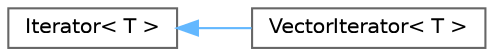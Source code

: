 digraph "Graphical Class Hierarchy"
{
 // LATEX_PDF_SIZE
  bgcolor="transparent";
  edge [fontname=Helvetica,fontsize=10,labelfontname=Helvetica,labelfontsize=10];
  node [fontname=Helvetica,fontsize=10,shape=box,height=0.2,width=0.4];
  rankdir="LR";
  Node0 [id="Node000000",label="Iterator\< T \>",height=0.2,width=0.4,color="grey40", fillcolor="white", style="filled",URL="$classIterator.html",tooltip="Abstract iterator interface for traversing collections."];
  Node0 -> Node1 [id="edge16_Node000000_Node000001",dir="back",color="steelblue1",style="solid",tooltip=" "];
  Node1 [id="Node000001",label="VectorIterator\< T \>",height=0.2,width=0.4,color="grey40", fillcolor="white", style="filled",URL="$classVectorIterator.html",tooltip="Iterator for traversing elements in the user and message vecotrs in other classes."];
}
